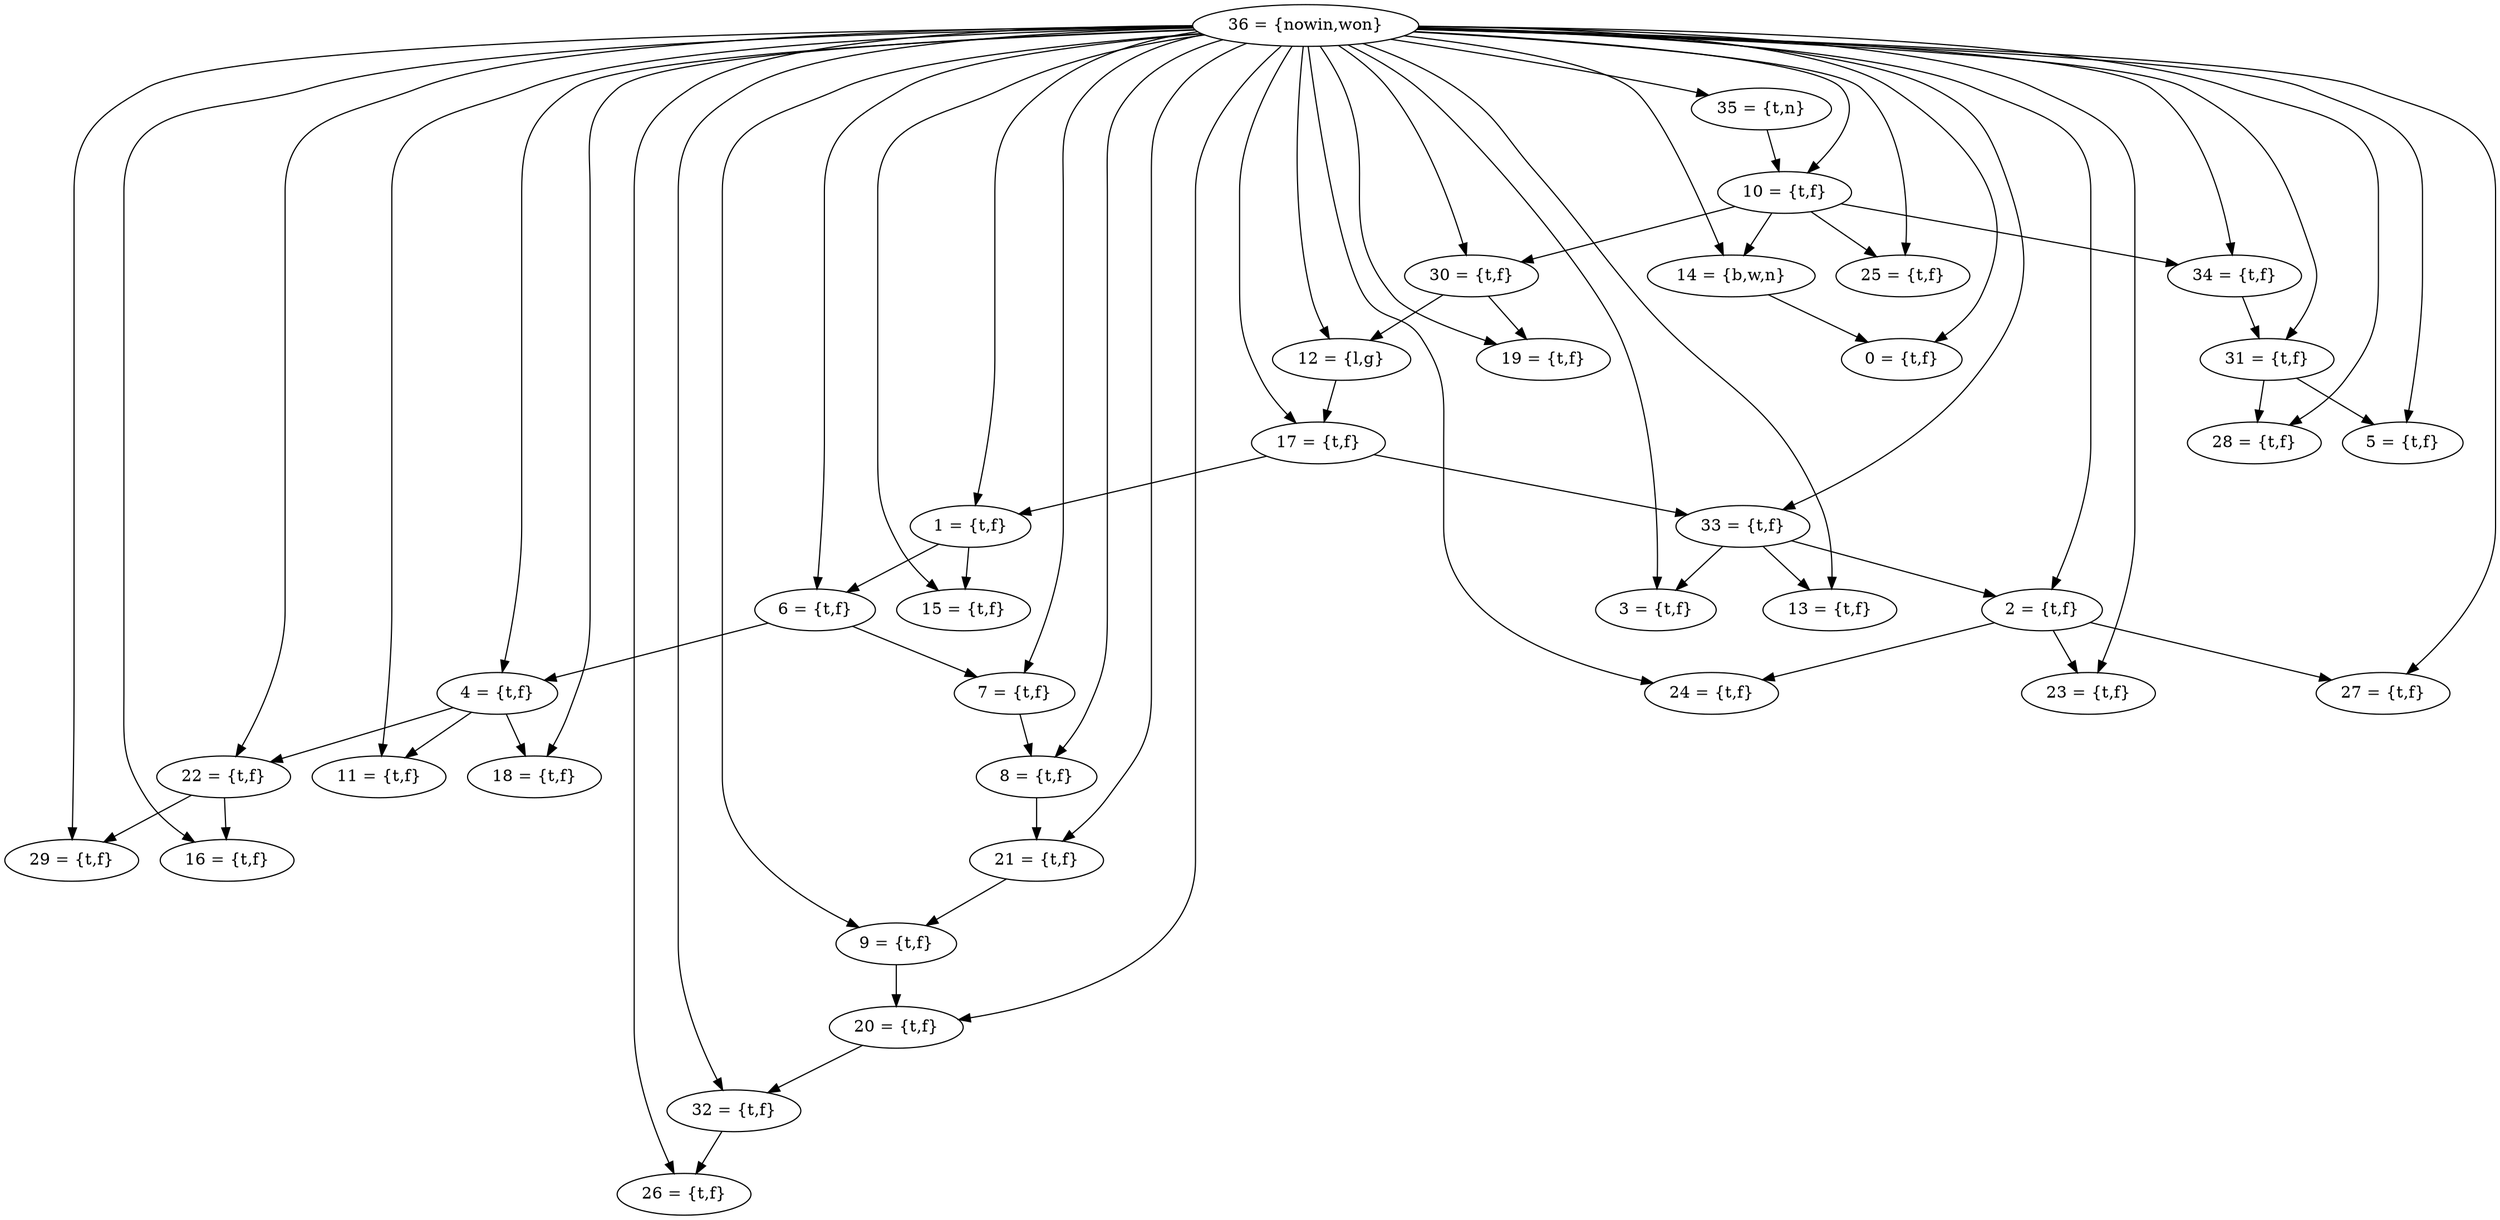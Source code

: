 strict digraph "()" {
	"36 = {nowin,won}" -> "12 = {l,g}";
	"36 = {nowin,won}" -> "8 = {t,f}";
	"36 = {nowin,won}" -> "24 = {t,f}";
	"36 = {nowin,won}" -> "28 = {t,f}";
	"36 = {nowin,won}" -> "20 = {t,f}";
	"36 = {nowin,won}" -> "14 = {b,w,n}";
	"36 = {nowin,won}" -> "2 = {t,f}";
	"36 = {nowin,won}" -> "35 = {t,n}";
	"36 = {nowin,won}" -> "30 = {t,f}";
	"36 = {nowin,won}" -> "23 = {t,f}";
	"36 = {nowin,won}" -> "26 = {t,f}";
	"36 = {nowin,won}" -> "6 = {t,f}";
	"36 = {nowin,won}" -> "1 = {t,f}";
	"36 = {nowin,won}" -> "9 = {t,f}";
	"36 = {nowin,won}" -> "22 = {t,f}";
	"36 = {nowin,won}" -> "0 = {t,f}";
	"36 = {nowin,won}" -> "32 = {t,f}";
	"36 = {nowin,won}" -> "10 = {t,f}";
	"36 = {nowin,won}" -> "31 = {t,f}";
	"36 = {nowin,won}" -> "4 = {t,f}";
	"36 = {nowin,won}" -> "33 = {t,f}";
	"36 = {nowin,won}" -> "7 = {t,f}";
	"36 = {nowin,won}" -> "34 = {t,f}";
	"36 = {nowin,won}" -> "27 = {t,f}";
	"36 = {nowin,won}" -> "3 = {t,f}";
	"36 = {nowin,won}" -> "11 = {t,f}";
	"36 = {nowin,won}" -> "15 = {t,f}";
	"36 = {nowin,won}" -> "29 = {t,f}";
	"36 = {nowin,won}" -> "16 = {t,f}";
	"36 = {nowin,won}" -> "13 = {t,f}";
	"36 = {nowin,won}" -> "18 = {t,f}";
	"36 = {nowin,won}" -> "19 = {t,f}";
	"36 = {nowin,won}" -> "17 = {t,f}";
	"36 = {nowin,won}" -> "21 = {t,f}";
	"36 = {nowin,won}" -> "5 = {t,f}";
	"36 = {nowin,won}" -> "25 = {t,f}";
	"12 = {l,g}" -> "17 = {t,f}";
	"8 = {t,f}" -> "21 = {t,f}";
	"20 = {t,f}" -> "32 = {t,f}";
	"14 = {b,w,n}" -> "0 = {t,f}";
	"2 = {t,f}" -> "24 = {t,f}";
	"2 = {t,f}" -> "23 = {t,f}";
	"2 = {t,f}" -> "27 = {t,f}";
	"35 = {t,n}" -> "10 = {t,f}";
	"30 = {t,f}" -> "12 = {l,g}";
	"30 = {t,f}" -> "19 = {t,f}";
	"6 = {t,f}" -> "4 = {t,f}";
	"6 = {t,f}" -> "7 = {t,f}";
	"1 = {t,f}" -> "6 = {t,f}";
	"1 = {t,f}" -> "15 = {t,f}";
	"9 = {t,f}" -> "20 = {t,f}";
	"22 = {t,f}" -> "29 = {t,f}";
	"22 = {t,f}" -> "16 = {t,f}";
	"32 = {t,f}" -> "26 = {t,f}";
	"10 = {t,f}" -> "14 = {b,w,n}";
	"10 = {t,f}" -> "30 = {t,f}";
	"10 = {t,f}" -> "34 = {t,f}";
	"10 = {t,f}" -> "25 = {t,f}";
	"31 = {t,f}" -> "28 = {t,f}";
	"31 = {t,f}" -> "5 = {t,f}";
	"4 = {t,f}" -> "22 = {t,f}";
	"4 = {t,f}" -> "11 = {t,f}";
	"4 = {t,f}" -> "18 = {t,f}";
	"33 = {t,f}" -> "2 = {t,f}";
	"33 = {t,f}" -> "3 = {t,f}";
	"33 = {t,f}" -> "13 = {t,f}";
	"7 = {t,f}" -> "8 = {t,f}";
	"34 = {t,f}" -> "31 = {t,f}";
	"17 = {t,f}" -> "1 = {t,f}";
	"17 = {t,f}" -> "33 = {t,f}";
	"21 = {t,f}" -> "9 = {t,f}";
}
